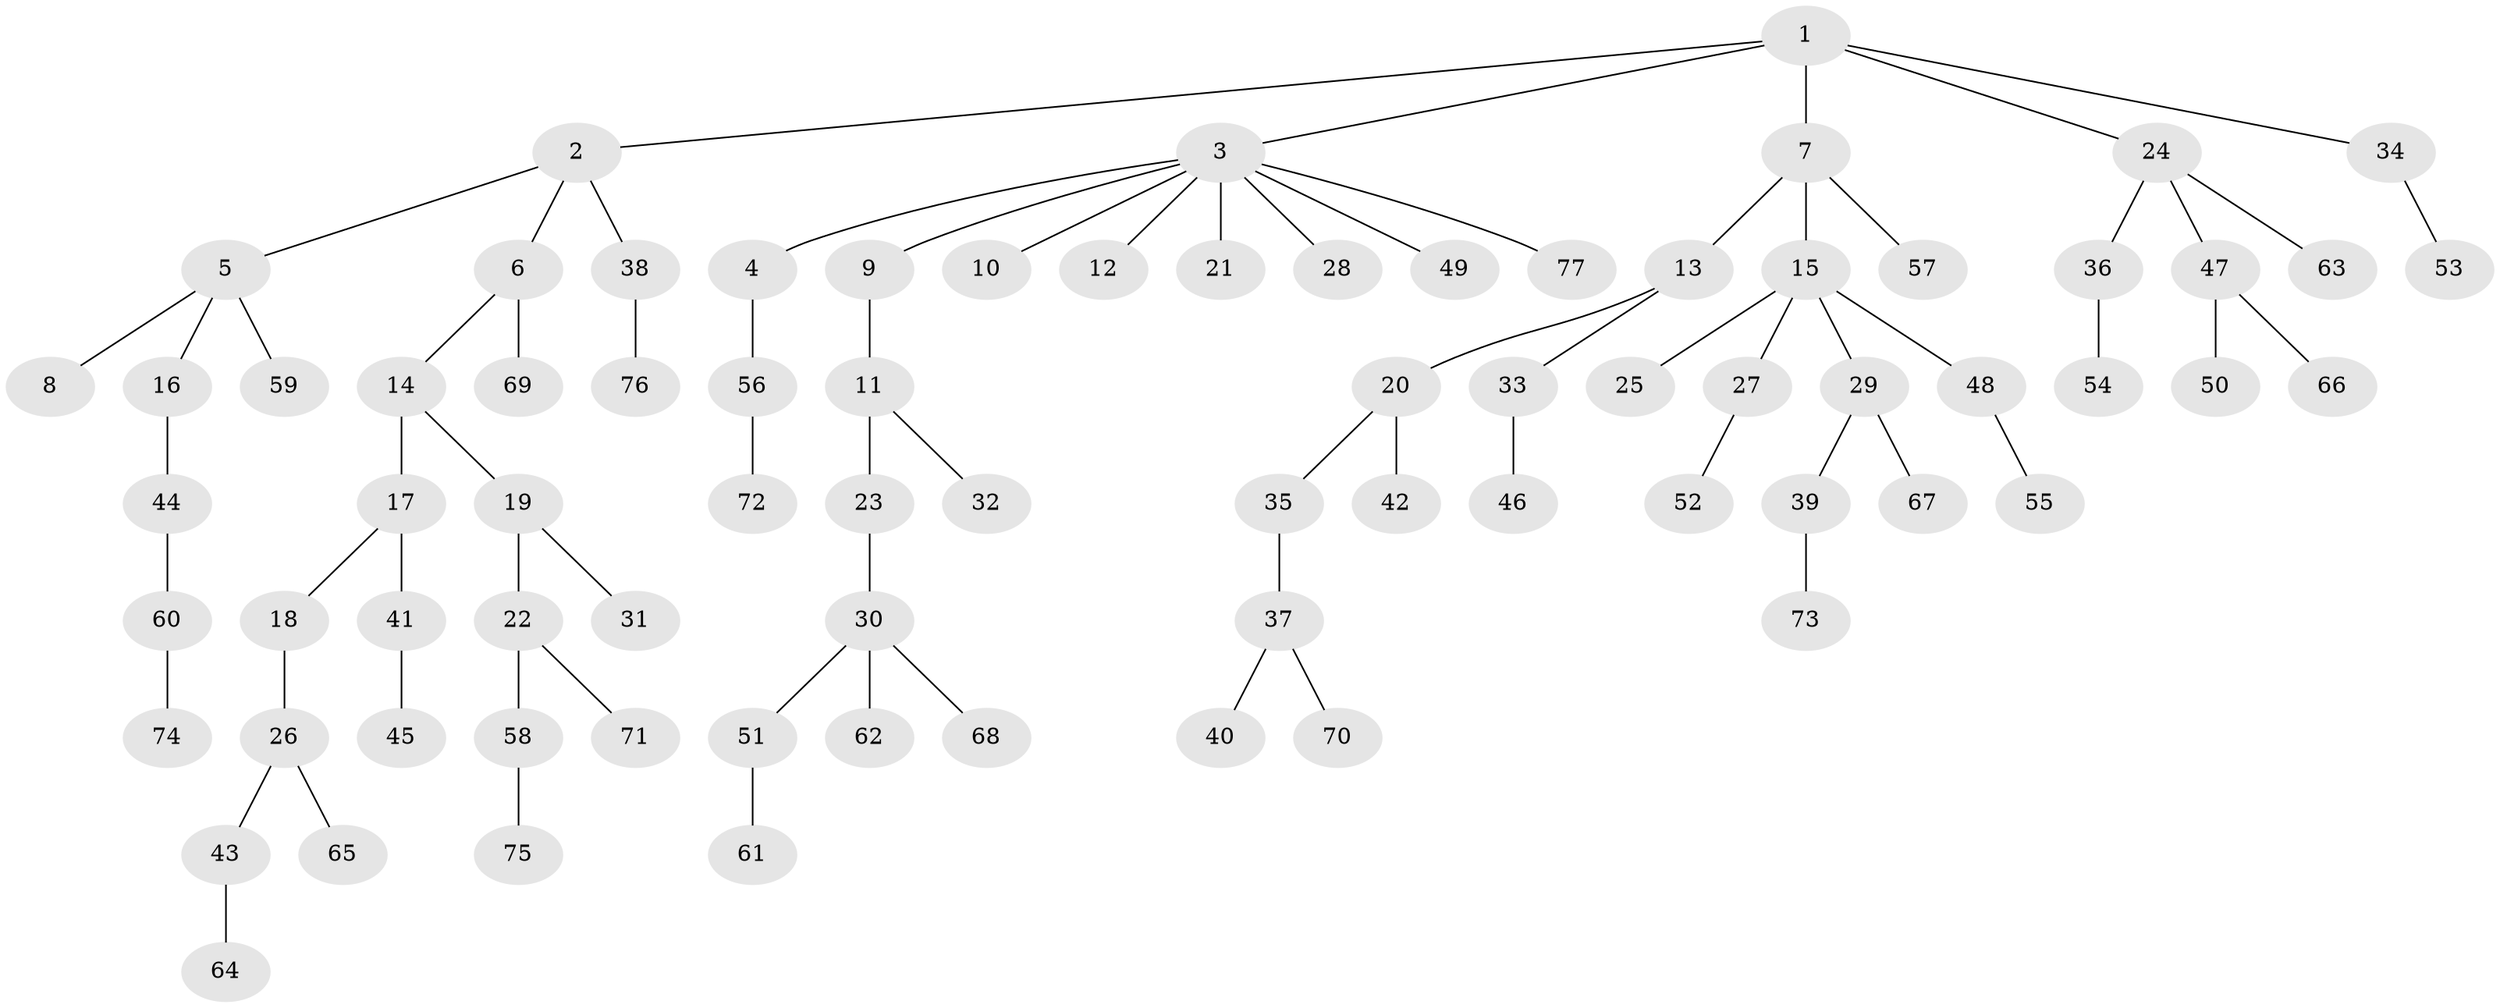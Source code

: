 // Generated by graph-tools (version 1.1) at 2025/15/03/09/25 04:15:24]
// undirected, 77 vertices, 76 edges
graph export_dot {
graph [start="1"]
  node [color=gray90,style=filled];
  1;
  2;
  3;
  4;
  5;
  6;
  7;
  8;
  9;
  10;
  11;
  12;
  13;
  14;
  15;
  16;
  17;
  18;
  19;
  20;
  21;
  22;
  23;
  24;
  25;
  26;
  27;
  28;
  29;
  30;
  31;
  32;
  33;
  34;
  35;
  36;
  37;
  38;
  39;
  40;
  41;
  42;
  43;
  44;
  45;
  46;
  47;
  48;
  49;
  50;
  51;
  52;
  53;
  54;
  55;
  56;
  57;
  58;
  59;
  60;
  61;
  62;
  63;
  64;
  65;
  66;
  67;
  68;
  69;
  70;
  71;
  72;
  73;
  74;
  75;
  76;
  77;
  1 -- 2;
  1 -- 3;
  1 -- 7;
  1 -- 24;
  1 -- 34;
  2 -- 5;
  2 -- 6;
  2 -- 38;
  3 -- 4;
  3 -- 9;
  3 -- 10;
  3 -- 12;
  3 -- 21;
  3 -- 28;
  3 -- 49;
  3 -- 77;
  4 -- 56;
  5 -- 8;
  5 -- 16;
  5 -- 59;
  6 -- 14;
  6 -- 69;
  7 -- 13;
  7 -- 15;
  7 -- 57;
  9 -- 11;
  11 -- 23;
  11 -- 32;
  13 -- 20;
  13 -- 33;
  14 -- 17;
  14 -- 19;
  15 -- 25;
  15 -- 27;
  15 -- 29;
  15 -- 48;
  16 -- 44;
  17 -- 18;
  17 -- 41;
  18 -- 26;
  19 -- 22;
  19 -- 31;
  20 -- 35;
  20 -- 42;
  22 -- 58;
  22 -- 71;
  23 -- 30;
  24 -- 36;
  24 -- 47;
  24 -- 63;
  26 -- 43;
  26 -- 65;
  27 -- 52;
  29 -- 39;
  29 -- 67;
  30 -- 51;
  30 -- 62;
  30 -- 68;
  33 -- 46;
  34 -- 53;
  35 -- 37;
  36 -- 54;
  37 -- 40;
  37 -- 70;
  38 -- 76;
  39 -- 73;
  41 -- 45;
  43 -- 64;
  44 -- 60;
  47 -- 50;
  47 -- 66;
  48 -- 55;
  51 -- 61;
  56 -- 72;
  58 -- 75;
  60 -- 74;
}
